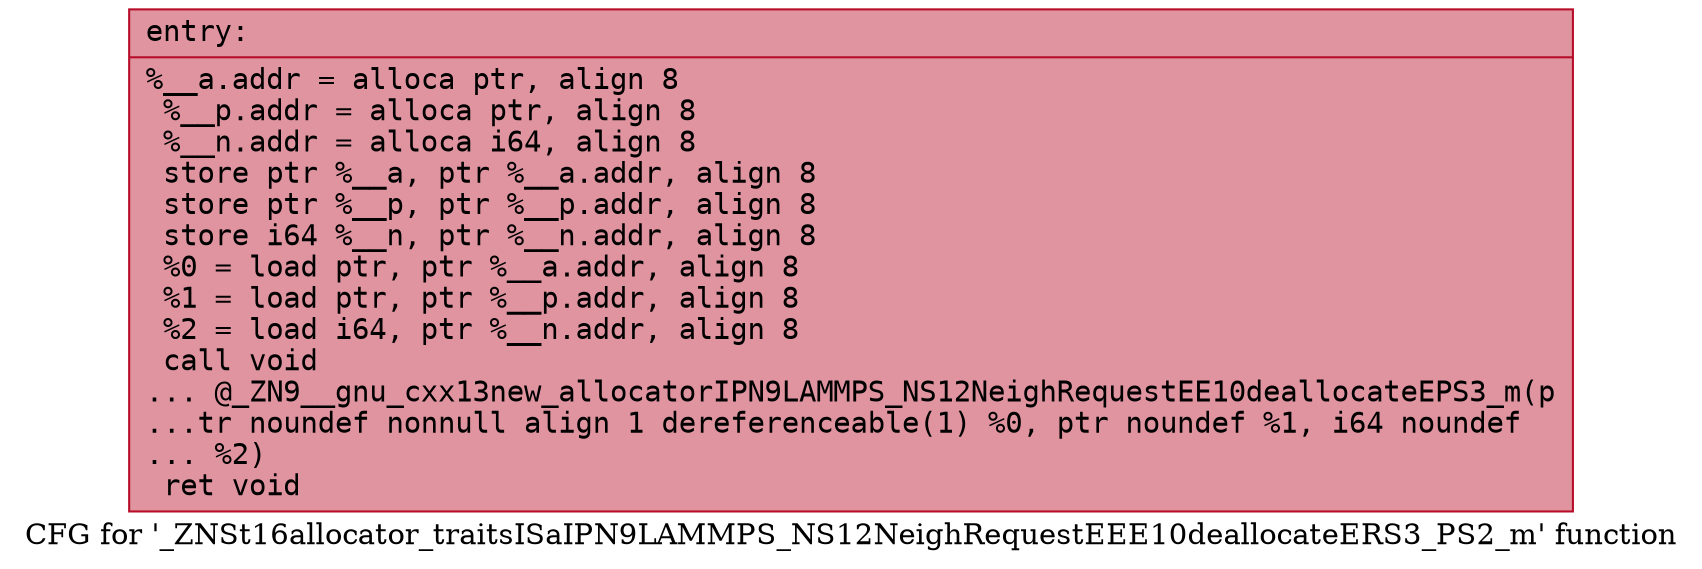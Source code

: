 digraph "CFG for '_ZNSt16allocator_traitsISaIPN9LAMMPS_NS12NeighRequestEEE10deallocateERS3_PS2_m' function" {
	label="CFG for '_ZNSt16allocator_traitsISaIPN9LAMMPS_NS12NeighRequestEEE10deallocateERS3_PS2_m' function";

	Node0x55975a7d1da0 [shape=record,color="#b70d28ff", style=filled, fillcolor="#b70d2870" fontname="Courier",label="{entry:\l|  %__a.addr = alloca ptr, align 8\l  %__p.addr = alloca ptr, align 8\l  %__n.addr = alloca i64, align 8\l  store ptr %__a, ptr %__a.addr, align 8\l  store ptr %__p, ptr %__p.addr, align 8\l  store i64 %__n, ptr %__n.addr, align 8\l  %0 = load ptr, ptr %__a.addr, align 8\l  %1 = load ptr, ptr %__p.addr, align 8\l  %2 = load i64, ptr %__n.addr, align 8\l  call void\l... @_ZN9__gnu_cxx13new_allocatorIPN9LAMMPS_NS12NeighRequestEE10deallocateEPS3_m(p\l...tr noundef nonnull align 1 dereferenceable(1) %0, ptr noundef %1, i64 noundef\l... %2)\l  ret void\l}"];
}
